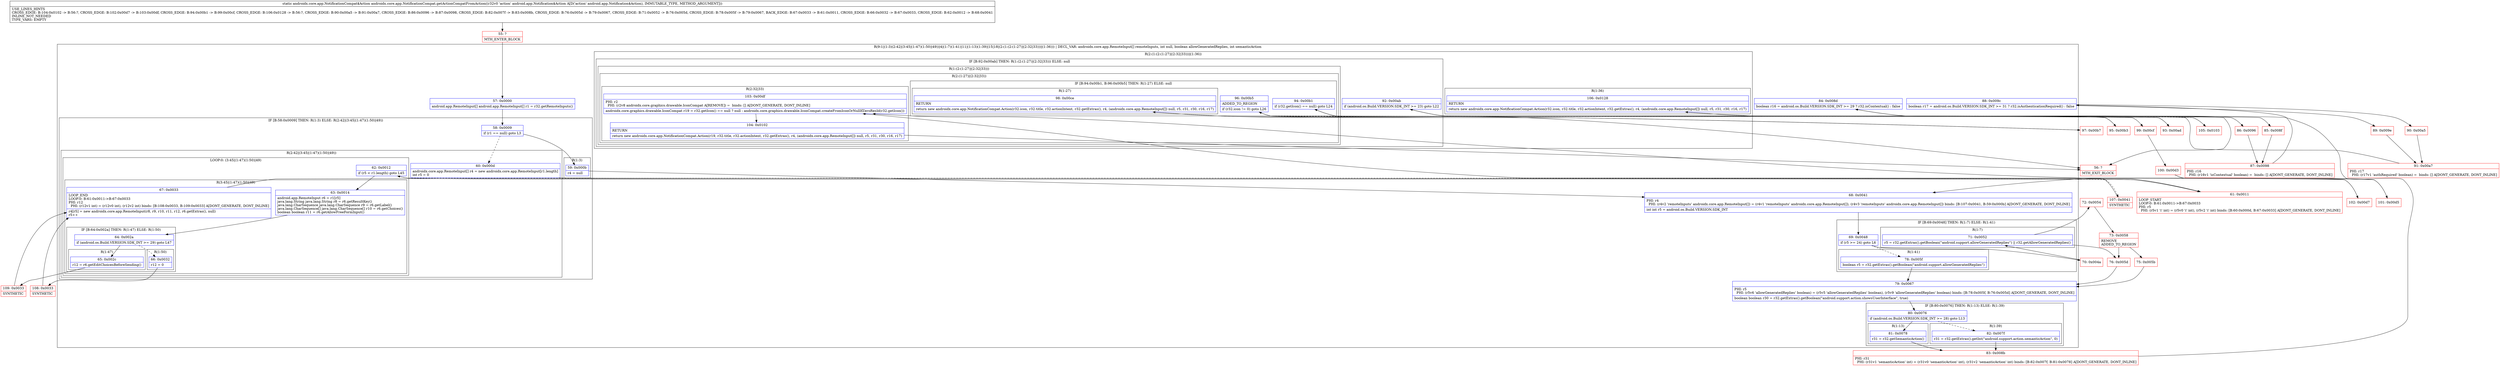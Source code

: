 digraph "CFG forandroidx.core.app.NotificationCompat.getActionCompatFromAction(Landroid\/app\/Notification$Action;)Landroidx\/core\/app\/NotificationCompat$Action;" {
subgraph cluster_Region_836727786 {
label = "R(9:1|(1:3)(2:42|(3:45|(1:47)(1:50)|49))|4|(1:7)(1:41)|11|(1:13)(1:39)|15|18|(2:(1:(2:(1:27)|(2:32|33)))|(1:36))) | DECL_VAR: androidx.core.app.RemoteInput[] remoteInputs, int null, boolean allowGeneratedReplies, int semanticAction\l";
node [shape=record,color=blue];
Node_57 [shape=record,label="{57\:\ 0x0000|android.app.RemoteInput[] android.app.RemoteInput[] r1 = r32.getRemoteInputs()\l}"];
subgraph cluster_IfRegion_899666379 {
label = "IF [B:58:0x0009] THEN: R(1:3) ELSE: R(2:42|(3:45|(1:47)(1:50)|49))";
node [shape=record,color=blue];
Node_58 [shape=record,label="{58\:\ 0x0009|if (r1 == null) goto L3\l}"];
subgraph cluster_Region_1819796319 {
label = "R(1:3)";
node [shape=record,color=blue];
Node_59 [shape=record,label="{59\:\ 0x000b|r4 = null\l}"];
}
subgraph cluster_Region_939447398 {
label = "R(2:42|(3:45|(1:47)(1:50)|49))";
node [shape=record,color=blue];
Node_60 [shape=record,label="{60\:\ 0x000d|androidx.core.app.RemoteInput[] r4 = new androidx.core.app.RemoteInput[r1.length]\lint r5 = 0\l}"];
subgraph cluster_LoopRegion_1831276949 {
label = "LOOP:0: (3:45|(1:47)(1:50)|49)";
node [shape=record,color=blue];
Node_62 [shape=record,label="{62\:\ 0x0012|if (r5 \< r1.length) goto L45\l}"];
subgraph cluster_Region_657293304 {
label = "R(3:45|(1:47)(1:50)|49)";
node [shape=record,color=blue];
Node_63 [shape=record,label="{63\:\ 0x0014|android.app.RemoteInput r6 = r1[r5]\ljava.lang.String java.lang.String r8 = r6.getResultKey()\ljava.lang.CharSequence java.lang.CharSequence r9 = r6.getLabel()\ljava.lang.CharSequence[] java.lang.CharSequence[] r10 = r6.getChoices()\lboolean boolean r11 = r6.getAllowFreeFormInput()\l}"];
subgraph cluster_IfRegion_461591905 {
label = "IF [B:64:0x002a] THEN: R(1:47) ELSE: R(1:50)";
node [shape=record,color=blue];
Node_64 [shape=record,label="{64\:\ 0x002a|if (android.os.Build.VERSION.SDK_INT \>= 29) goto L47\l}"];
subgraph cluster_Region_762009427 {
label = "R(1:47)";
node [shape=record,color=blue];
Node_65 [shape=record,label="{65\:\ 0x002c|r12 = r6.getEditChoicesBeforeSending()\l}"];
}
subgraph cluster_Region_2023047378 {
label = "R(1:50)";
node [shape=record,color=blue];
Node_66 [shape=record,label="{66\:\ 0x0032|r12 = 0\l}"];
}
}
Node_67 [shape=record,label="{67\:\ 0x0033|LOOP_END\lLOOP:0: B:61:0x0011\-\>B:67:0x0033\lPHI: r12 \l  PHI: (r12v1 int) = (r12v0 int), (r12v2 int) binds: [B:108:0x0033, B:109:0x0033] A[DONT_GENERATE, DONT_INLINE]\l|r4[r5] = new androidx.core.app.RemoteInput(r8, r9, r10, r11, r12, r6.getExtras(), null)\lr5++\l}"];
}
}
}
}
Node_68 [shape=record,label="{68\:\ 0x0041|PHI: r4 \l  PHI: (r4v2 'remoteInputs' androidx.core.app.RemoteInput[]) = (r4v1 'remoteInputs' androidx.core.app.RemoteInput[]), (r4v3 'remoteInputs' androidx.core.app.RemoteInput[]) binds: [B:107:0x0041, B:59:0x000b] A[DONT_GENERATE, DONT_INLINE]\l|int int r5 = android.os.Build.VERSION.SDK_INT\l}"];
subgraph cluster_IfRegion_873144967 {
label = "IF [B:69:0x0048] THEN: R(1:7) ELSE: R(1:41)";
node [shape=record,color=blue];
Node_69 [shape=record,label="{69\:\ 0x0048|if (r5 \>= 24) goto L6\l}"];
subgraph cluster_Region_269701160 {
label = "R(1:7)";
node [shape=record,color=blue];
Node_71 [shape=record,label="{71\:\ 0x0052|r5 = r32.getExtras().getBoolean(\"android.support.allowGeneratedReplies\") \|\| r32.getAllowGeneratedReplies()\l}"];
}
subgraph cluster_Region_1739936322 {
label = "R(1:41)";
node [shape=record,color=blue];
Node_78 [shape=record,label="{78\:\ 0x005f|boolean r5 = r32.getExtras().getBoolean(\"android.support.allowGeneratedReplies\")\l}"];
}
}
Node_79 [shape=record,label="{79\:\ 0x0067|PHI: r5 \l  PHI: (r5v6 'allowGeneratedReplies' boolean) = (r5v5 'allowGeneratedReplies' boolean), (r5v9 'allowGeneratedReplies' boolean) binds: [B:78:0x005f, B:76:0x005d] A[DONT_GENERATE, DONT_INLINE]\l|boolean boolean r30 = r32.getExtras().getBoolean(\"android.support.action.showsUserInterface\", true)\l}"];
subgraph cluster_IfRegion_245882299 {
label = "IF [B:80:0x0076] THEN: R(1:13) ELSE: R(1:39)";
node [shape=record,color=blue];
Node_80 [shape=record,label="{80\:\ 0x0076|if (android.os.Build.VERSION.SDK_INT \>= 28) goto L13\l}"];
subgraph cluster_Region_979105049 {
label = "R(1:13)";
node [shape=record,color=blue];
Node_81 [shape=record,label="{81\:\ 0x0078|r31 = r32.getSemanticAction()\l}"];
}
subgraph cluster_Region_1758650986 {
label = "R(1:39)";
node [shape=record,color=blue];
Node_82 [shape=record,label="{82\:\ 0x007f|r31 = r32.getExtras().getInt(\"android.support.action.semanticAction\", 0)\l}"];
}
}
Node_84 [shape=record,label="{84\:\ 0x008d|boolean r16 = android.os.Build.VERSION.SDK_INT \>= 29 ? r32.isContextual() : false\l}"];
Node_88 [shape=record,label="{88\:\ 0x009c|boolean r17 = android.os.Build.VERSION.SDK_INT \>= 31 ? r32.isAuthenticationRequired() : false\l}"];
subgraph cluster_Region_1896974253 {
label = "R(2:(1:(2:(1:27)|(2:32|33)))|(1:36))";
node [shape=record,color=blue];
subgraph cluster_IfRegion_177955355 {
label = "IF [B:92:0x00ab] THEN: R(1:(2:(1:27)|(2:32|33))) ELSE: null";
node [shape=record,color=blue];
Node_92 [shape=record,label="{92\:\ 0x00ab|if (android.os.Build.VERSION.SDK_INT \>= 23) goto L22\l}"];
subgraph cluster_Region_187831924 {
label = "R(1:(2:(1:27)|(2:32|33)))";
node [shape=record,color=blue];
subgraph cluster_Region_1002981548 {
label = "R(2:(1:27)|(2:32|33))";
node [shape=record,color=blue];
subgraph cluster_IfRegion_1176079511 {
label = "IF [B:94:0x00b1, B:96:0x00b5] THEN: R(1:27) ELSE: null";
node [shape=record,color=blue];
Node_94 [shape=record,label="{94\:\ 0x00b1|if (r32.getIcon() == null) goto L24\l}"];
Node_96 [shape=record,label="{96\:\ 0x00b5|ADDED_TO_REGION\l|if (r32.icon != 0) goto L26\l}"];
subgraph cluster_Region_1112670504 {
label = "R(1:27)";
node [shape=record,color=blue];
Node_98 [shape=record,label="{98\:\ 0x00ce|RETURN\l|return new androidx.core.app.NotificationCompat.Action(r32.icon, r32.title, r32.actionIntent, r32.getExtras(), r4, (androidx.core.app.RemoteInput[]) null, r5, r31, r30, r16, r17)\l}"];
}
}
subgraph cluster_Region_790629631 {
label = "R(2:32|33)";
node [shape=record,color=blue];
Node_103 [shape=record,label="{103\:\ 0x00df|PHI: r2 \l  PHI: (r2v8 androidx.core.graphics.drawable.IconCompat A[REMOVE]) =  binds: [] A[DONT_GENERATE, DONT_INLINE]\l|androidx.core.graphics.drawable.IconCompat r19 = r32.getIcon() == null ? null : androidx.core.graphics.drawable.IconCompat.createFromIconOrNullIfZeroResId(r32.getIcon())\l}"];
Node_104 [shape=record,label="{104\:\ 0x0102|RETURN\l|return new androidx.core.app.NotificationCompat.Action(r19, r32.title, r32.actionIntent, r32.getExtras(), r4, (androidx.core.app.RemoteInput[]) null, r5, r31, r30, r16, r17)\l}"];
}
}
}
}
subgraph cluster_Region_1649044507 {
label = "R(1:36)";
node [shape=record,color=blue];
Node_106 [shape=record,label="{106\:\ 0x0128|RETURN\l|return new androidx.core.app.NotificationCompat.Action(r32.icon, r32.title, r32.actionIntent, r32.getExtras(), r4, (androidx.core.app.RemoteInput[]) null, r5, r31, r30, r16, r17)\l}"];
}
}
}
Node_55 [shape=record,color=red,label="{55\:\ ?|MTH_ENTER_BLOCK\l}"];
Node_70 [shape=record,color=red,label="{70\:\ 0x004a}"];
Node_72 [shape=record,color=red,label="{72\:\ 0x0054}"];
Node_73 [shape=record,color=red,label="{73\:\ 0x0058|REMOVE\lADDED_TO_REGION\l}"];
Node_75 [shape=record,color=red,label="{75\:\ 0x005b}"];
Node_83 [shape=record,color=red,label="{83\:\ 0x008b|PHI: r31 \l  PHI: (r31v1 'semanticAction' int) = (r31v0 'semanticAction' int), (r31v2 'semanticAction' int) binds: [B:82:0x007f, B:81:0x0078] A[DONT_GENERATE, DONT_INLINE]\l}"];
Node_85 [shape=record,color=red,label="{85\:\ 0x008f}"];
Node_87 [shape=record,color=red,label="{87\:\ 0x0098|PHI: r16 \l  PHI: (r16v1 'isContextual' boolean) =  binds: [] A[DONT_GENERATE, DONT_INLINE]\l}"];
Node_89 [shape=record,color=red,label="{89\:\ 0x009e}"];
Node_91 [shape=record,color=red,label="{91\:\ 0x00a7|PHI: r17 \l  PHI: (r17v1 'authRequired' boolean) =  binds: [] A[DONT_GENERATE, DONT_INLINE]\l}"];
Node_93 [shape=record,color=red,label="{93\:\ 0x00ad}"];
Node_95 [shape=record,color=red,label="{95\:\ 0x00b3}"];
Node_97 [shape=record,color=red,label="{97\:\ 0x00b7}"];
Node_56 [shape=record,color=red,label="{56\:\ ?|MTH_EXIT_BLOCK\l}"];
Node_99 [shape=record,color=red,label="{99\:\ 0x00cf}"];
Node_100 [shape=record,color=red,label="{100\:\ 0x00d3}"];
Node_101 [shape=record,color=red,label="{101\:\ 0x00d5}"];
Node_102 [shape=record,color=red,label="{102\:\ 0x00d7}"];
Node_105 [shape=record,color=red,label="{105\:\ 0x0103}"];
Node_90 [shape=record,color=red,label="{90\:\ 0x00a5}"];
Node_86 [shape=record,color=red,label="{86\:\ 0x0096}"];
Node_76 [shape=record,color=red,label="{76\:\ 0x005d}"];
Node_61 [shape=record,color=red,label="{61\:\ 0x0011|LOOP_START\lLOOP:0: B:61:0x0011\-\>B:67:0x0033\lPHI: r5 \l  PHI: (r5v1 'i' int) = (r5v0 'i' int), (r5v2 'i' int) binds: [B:60:0x000d, B:67:0x0033] A[DONT_GENERATE, DONT_INLINE]\l}"];
Node_109 [shape=record,color=red,label="{109\:\ 0x0033|SYNTHETIC\l}"];
Node_108 [shape=record,color=red,label="{108\:\ 0x0033|SYNTHETIC\l}"];
Node_107 [shape=record,color=red,label="{107\:\ 0x0041|SYNTHETIC\l}"];
MethodNode[shape=record,label="{static androidx.core.app.NotificationCompat$Action androidx.core.app.NotificationCompat.getActionCompatFromAction((r32v0 'action' android.app.Notification$Action A[D('action' android.app.Notification$Action), IMMUTABLE_TYPE, METHOD_ARGUMENT]))  | USE_LINES_HINTS\lCROSS_EDGE: B:104:0x0102 \-\> B:56:?, CROSS_EDGE: B:102:0x00d7 \-\> B:103:0x00df, CROSS_EDGE: B:94:0x00b1 \-\> B:99:0x00cf, CROSS_EDGE: B:106:0x0128 \-\> B:56:?, CROSS_EDGE: B:90:0x00a5 \-\> B:91:0x00a7, CROSS_EDGE: B:86:0x0096 \-\> B:87:0x0098, CROSS_EDGE: B:82:0x007f \-\> B:83:0x008b, CROSS_EDGE: B:76:0x005d \-\> B:79:0x0067, CROSS_EDGE: B:71:0x0052 \-\> B:76:0x005d, CROSS_EDGE: B:78:0x005f \-\> B:79:0x0067, BACK_EDGE: B:67:0x0033 \-\> B:61:0x0011, CROSS_EDGE: B:66:0x0032 \-\> B:67:0x0033, CROSS_EDGE: B:62:0x0012 \-\> B:68:0x0041\lINLINE_NOT_NEEDED\lTYPE_VARS: EMPTY\l}"];
MethodNode -> Node_55;Node_57 -> Node_58;
Node_58 -> Node_59;
Node_58 -> Node_60[style=dashed];
Node_59 -> Node_68;
Node_60 -> Node_61;
Node_62 -> Node_63;
Node_62 -> Node_107[style=dashed];
Node_63 -> Node_64;
Node_64 -> Node_65;
Node_64 -> Node_66[style=dashed];
Node_65 -> Node_109;
Node_66 -> Node_108;
Node_67 -> Node_61;
Node_68 -> Node_69;
Node_69 -> Node_70;
Node_69 -> Node_78[style=dashed];
Node_71 -> Node_72;
Node_71 -> Node_76;
Node_78 -> Node_79;
Node_79 -> Node_80;
Node_80 -> Node_81;
Node_80 -> Node_82[style=dashed];
Node_81 -> Node_83;
Node_82 -> Node_83;
Node_84 -> Node_85;
Node_84 -> Node_86;
Node_88 -> Node_89;
Node_88 -> Node_90;
Node_92 -> Node_93;
Node_92 -> Node_105[style=dashed];
Node_94 -> Node_95;
Node_94 -> Node_99[style=dashed];
Node_96 -> Node_97;
Node_96 -> Node_99[style=dashed];
Node_98 -> Node_56;
Node_103 -> Node_104;
Node_104 -> Node_56;
Node_106 -> Node_56;
Node_55 -> Node_57;
Node_70 -> Node_71;
Node_72 -> Node_73;
Node_73 -> Node_75;
Node_73 -> Node_76;
Node_75 -> Node_79;
Node_83 -> Node_84;
Node_85 -> Node_87;
Node_87 -> Node_88;
Node_89 -> Node_91;
Node_91 -> Node_92;
Node_93 -> Node_94;
Node_95 -> Node_96;
Node_97 -> Node_98;
Node_99 -> Node_100;
Node_100 -> Node_101;
Node_100 -> Node_102;
Node_101 -> Node_103;
Node_102 -> Node_103;
Node_105 -> Node_106;
Node_90 -> Node_91;
Node_86 -> Node_87;
Node_76 -> Node_79;
Node_61 -> Node_62;
Node_109 -> Node_67;
Node_108 -> Node_67;
Node_107 -> Node_68;
}

